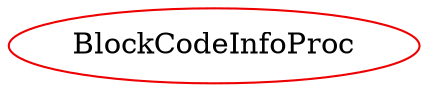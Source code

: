 digraph blockcodeinfoproc{
BlockCodeInfoProc	[shape=oval, color=red2, label="BlockCodeInfoProc"];
}
